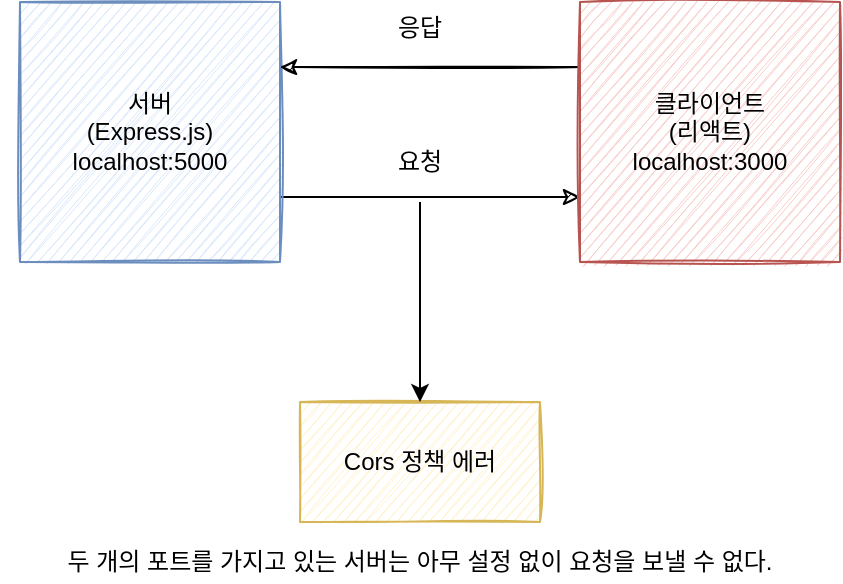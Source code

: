 <mxfile version="14.4.3" type="device"><diagram id="lBG2Bu39_HgQW9UY_jkM" name="Page-1"><mxGraphModel dx="509" dy="468" grid="1" gridSize="10" guides="1" tooltips="1" connect="1" arrows="1" fold="1" page="1" pageScale="1" pageWidth="827" pageHeight="1169" math="0" shadow="0"><root><mxCell id="0"/><mxCell id="1" parent="0"/><mxCell id="WGUXUcSRU8jinO20x8So-4" style="edgeStyle=orthogonalEdgeStyle;rounded=0;orthogonalLoop=1;jettySize=auto;html=1;exitX=1;exitY=0.75;exitDx=0;exitDy=0;entryX=0;entryY=0.75;entryDx=0;entryDy=0;sketch=1;" edge="1" parent="1" source="WGUXUcSRU8jinO20x8So-1" target="WGUXUcSRU8jinO20x8So-2"><mxGeometry relative="1" as="geometry"/></mxCell><mxCell id="WGUXUcSRU8jinO20x8So-1" value="서버&lt;br&gt;(Express.js)&lt;br&gt;localhost:5000" style="whiteSpace=wrap;html=1;aspect=fixed;sketch=1;fillColor=#dae8fc;strokeColor=#6c8ebf;" vertex="1" parent="1"><mxGeometry x="60" y="140" width="130" height="130" as="geometry"/></mxCell><mxCell id="WGUXUcSRU8jinO20x8So-3" style="edgeStyle=orthogonalEdgeStyle;rounded=0;orthogonalLoop=1;jettySize=auto;html=1;entryX=1;entryY=0.25;entryDx=0;entryDy=0;exitX=0;exitY=0.25;exitDx=0;exitDy=0;sketch=1;" edge="1" parent="1" source="WGUXUcSRU8jinO20x8So-2" target="WGUXUcSRU8jinO20x8So-1"><mxGeometry relative="1" as="geometry"/></mxCell><mxCell id="WGUXUcSRU8jinO20x8So-2" value="클라이언트&lt;br&gt;(리액트)&lt;br&gt;localhost:3000" style="whiteSpace=wrap;html=1;aspect=fixed;sketch=1;fillColor=#f8cecc;strokeColor=#b85450;" vertex="1" parent="1"><mxGeometry x="340" y="140" width="130" height="130" as="geometry"/></mxCell><mxCell id="WGUXUcSRU8jinO20x8So-5" value="요청" style="text;html=1;strokeColor=none;fillColor=none;align=center;verticalAlign=middle;whiteSpace=wrap;rounded=0;sketch=1;" vertex="1" parent="1"><mxGeometry x="240" y="210" width="40" height="20" as="geometry"/></mxCell><mxCell id="WGUXUcSRU8jinO20x8So-7" value="응답" style="text;html=1;strokeColor=none;fillColor=none;align=center;verticalAlign=middle;whiteSpace=wrap;rounded=0;sketch=1;" vertex="1" parent="1"><mxGeometry x="240" y="143" width="40" height="20" as="geometry"/></mxCell><mxCell id="WGUXUcSRU8jinO20x8So-9" value="Cors 정책 에러" style="rounded=0;whiteSpace=wrap;html=1;sketch=1;fillColor=#fff2cc;strokeColor=#d6b656;" vertex="1" parent="1"><mxGeometry x="200" y="340" width="120" height="60" as="geometry"/></mxCell><mxCell id="WGUXUcSRU8jinO20x8So-10" value="" style="endArrow=classic;html=1;entryX=0.5;entryY=0;entryDx=0;entryDy=0;" edge="1" parent="1" target="WGUXUcSRU8jinO20x8So-9"><mxGeometry width="50" height="50" relative="1" as="geometry"><mxPoint x="260" y="240" as="sourcePoint"/><mxPoint x="290" y="200" as="targetPoint"/></mxGeometry></mxCell><mxCell id="WGUXUcSRU8jinO20x8So-11" value="두 개의 포트를 가지고 있는 서버는 아무 설정 없이 요청을 보낼 수 없다." style="text;html=1;strokeColor=none;fillColor=none;align=center;verticalAlign=middle;whiteSpace=wrap;rounded=0;sketch=1;" vertex="1" parent="1"><mxGeometry x="50" y="410" width="420" height="20" as="geometry"/></mxCell></root></mxGraphModel></diagram></mxfile>